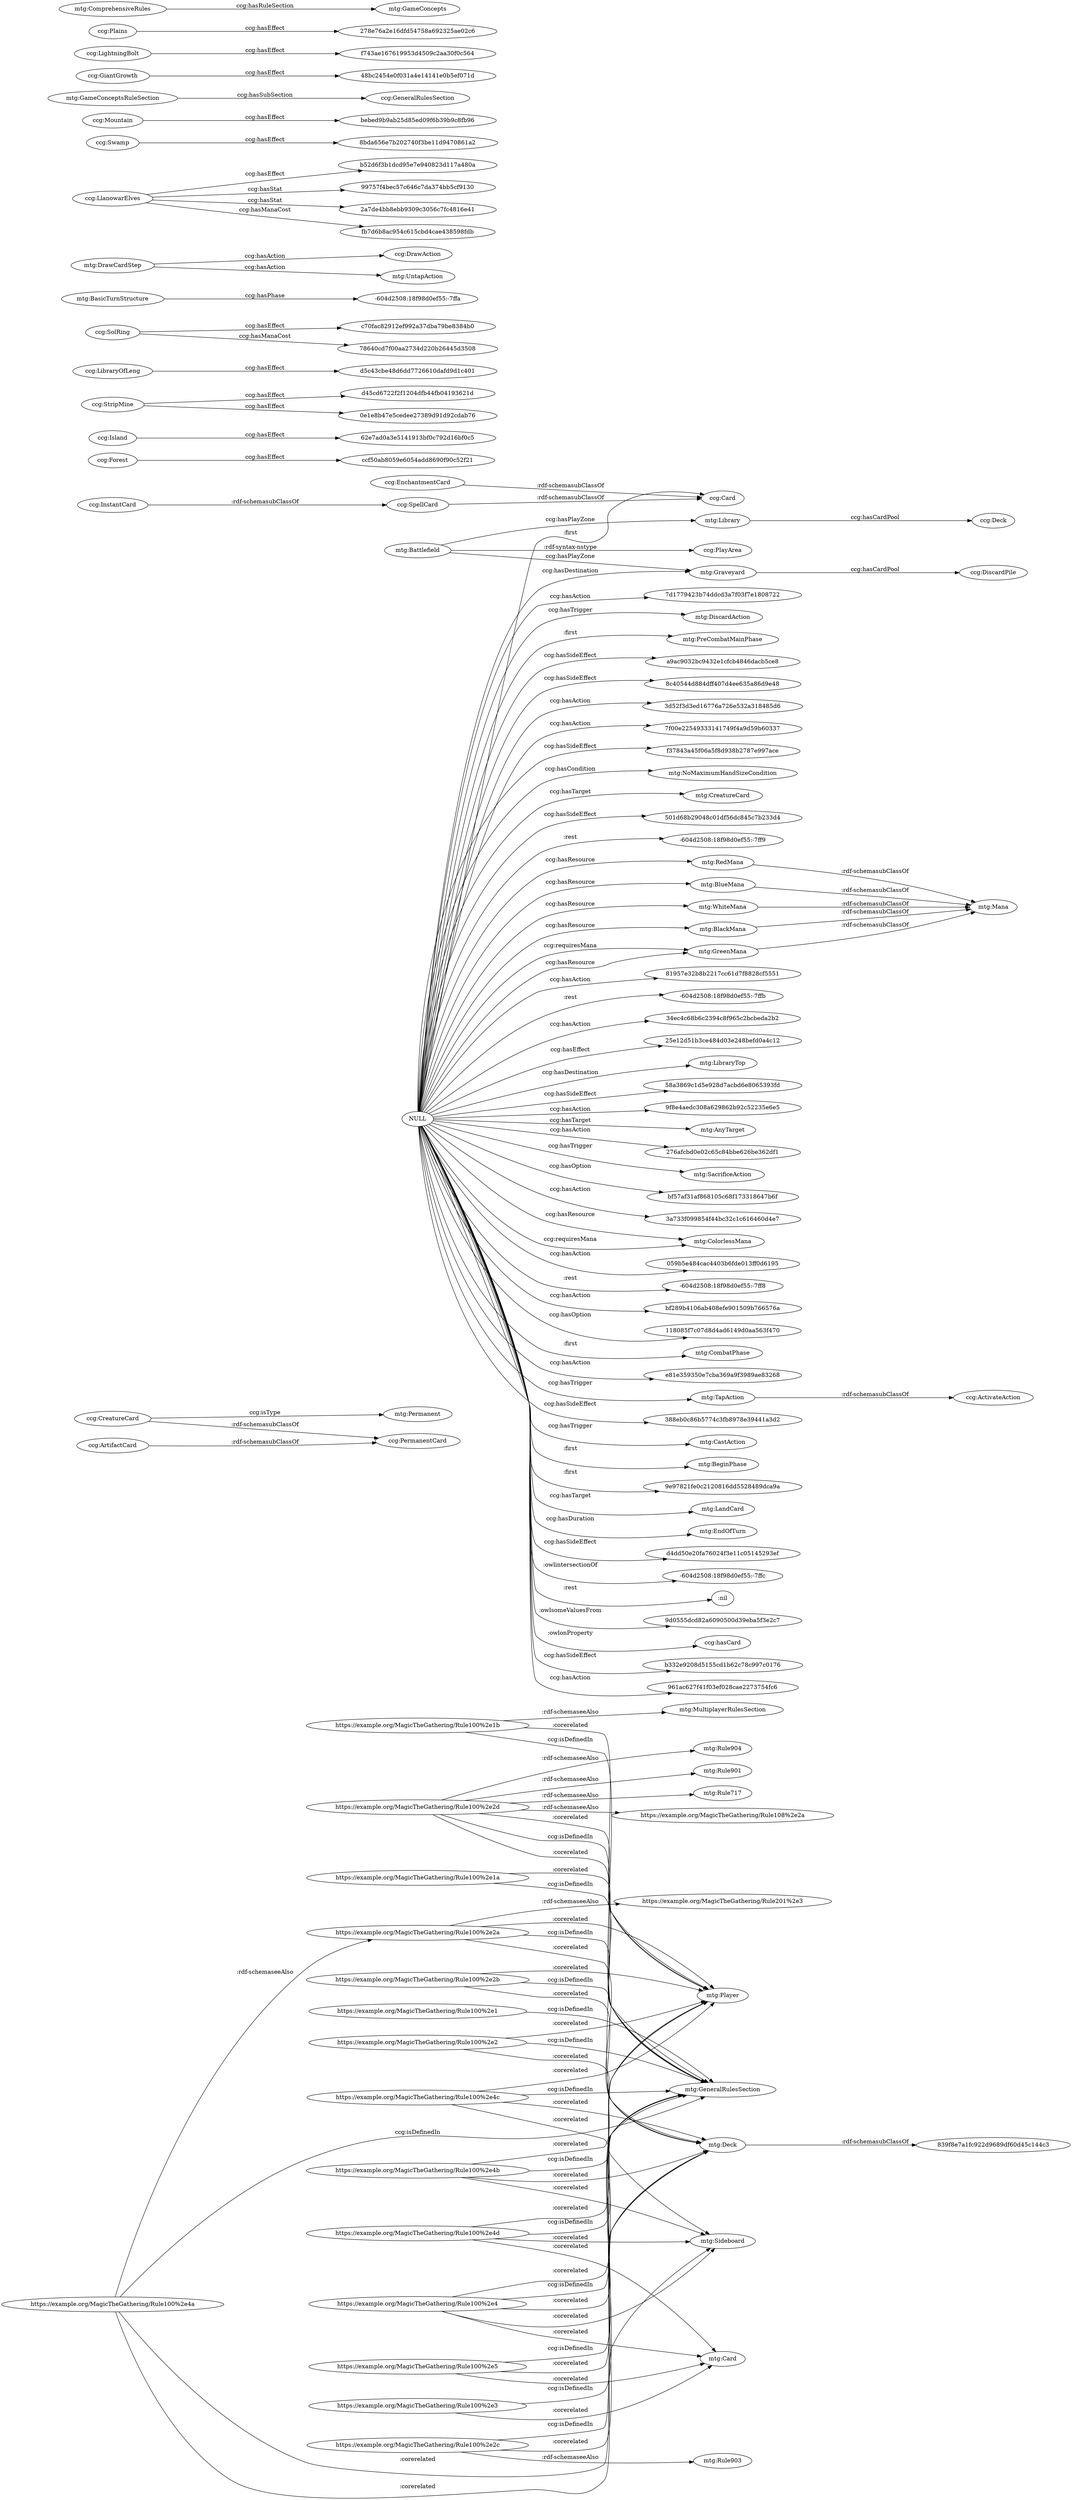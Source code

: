 digraph ar2dtool_diagram { 
rankdir=LR;
size="1501"
	"https://example.org/MagicTheGathering/Rule100%2e2" -> "mtg:Deck" [ label = ":corerelated" ];
	"https://example.org/MagicTheGathering/Rule100%2e2" -> "mtg:Player" [ label = ":corerelated" ];
	"https://example.org/MagicTheGathering/Rule100%2e2" -> "mtg:GeneralRulesSection" [ label = "ccg:isDefinedIn" ];
	"https://example.org/MagicTheGathering/Rule100%2e4a" -> "mtg:Deck" [ label = ":corerelated" ];
	"https://example.org/MagicTheGathering/Rule100%2e4a" -> "mtg:Sideboard" [ label = ":corerelated" ];
	"https://example.org/MagicTheGathering/Rule100%2e4a" -> "https://example.org/MagicTheGathering/Rule100%2e2a" [ label = ":rdf-schemaseeAlso" ];
	"https://example.org/MagicTheGathering/Rule100%2e4a" -> "mtg:GeneralRulesSection" [ label = "ccg:isDefinedIn" ];
	"ccg:CreatureCard" -> "mtg:Permanent" [ label = "ccg:isType" ];
	"ccg:CreatureCard" -> "ccg:PermanentCard" [ label = ":rdf-schemasubClassOf" ];
	"ccg:ArtifactCard" -> "ccg:PermanentCard" [ label = ":rdf-schemasubClassOf" ];
	"ccg:SpellCard" -> "ccg:Card" [ label = ":rdf-schemasubClassOf" ];
	"ccg:Forest" -> "ccf50ab8059e6054add8690f90c52f21" [ label = "ccg:hasEffect" ];
	"mtg:BlackMana" -> "mtg:Mana" [ label = ":rdf-schemasubClassOf" ];
	"ccg:Island" -> "62e7ad0a3e5141913bf0c792d16bf0c5" [ label = "ccg:hasEffect" ];
	"ccg:StripMine" -> "d45cd6722f2f1204dfb44fb04193621d" [ label = "ccg:hasEffect" ];
	"ccg:StripMine" -> "0e1e8b47e5cedee27389d91d92cdab76" [ label = "ccg:hasEffect" ];
	"ccg:EnchantmentCard" -> "ccg:Card" [ label = ":rdf-schemasubClassOf" ];
	"https://example.org/MagicTheGathering/Rule100%2e1" -> "mtg:GeneralRulesSection" [ label = "ccg:isDefinedIn" ];
	"https://example.org/MagicTheGathering/Rule100%2e1b" -> "mtg:Player" [ label = ":corerelated" ];
	"https://example.org/MagicTheGathering/Rule100%2e1b" -> "mtg:MultiplayerRulesSection" [ label = ":rdf-schemaseeAlso" ];
	"https://example.org/MagicTheGathering/Rule100%2e1b" -> "mtg:GeneralRulesSection" [ label = "ccg:isDefinedIn" ];
	"mtg:Library" -> "ccg:Deck" [ label = "ccg:hasCardPool" ];
	"ccg:LibraryOfLeng" -> "d5c43cbe48d6dd7726610dafd9d1c401" [ label = "ccg:hasEffect" ];
	"mtg:Battlefield" -> "mtg:Graveyard" [ label = "ccg:hasPlayZone" ];
	"mtg:Battlefield" -> "mtg:Library" [ label = "ccg:hasPlayZone" ];
	"mtg:Battlefield" -> "ccg:PlayArea" [ label = ":rdf-syntax-nstype" ];
	"ccg:SolRing" -> "c70fac82912ef992a37dba79be8384b0" [ label = "ccg:hasEffect" ];
	"ccg:SolRing" -> "78640cd7f00aa2734d220b26445d3508" [ label = "ccg:hasManaCost" ];
	"https://example.org/MagicTheGathering/Rule100%2e1a" -> "mtg:Player" [ label = ":corerelated" ];
	"https://example.org/MagicTheGathering/Rule100%2e1a" -> "mtg:GeneralRulesSection" [ label = "ccg:isDefinedIn" ];
	"https://example.org/MagicTheGathering/Rule100%2e2d" -> "mtg:Deck" [ label = ":corerelated" ];
	"https://example.org/MagicTheGathering/Rule100%2e2d" -> "mtg:Player" [ label = ":corerelated" ];
	"https://example.org/MagicTheGathering/Rule100%2e2d" -> "mtg:Rule904" [ label = ":rdf-schemaseeAlso" ];
	"https://example.org/MagicTheGathering/Rule100%2e2d" -> "mtg:Rule901" [ label = ":rdf-schemaseeAlso" ];
	"https://example.org/MagicTheGathering/Rule100%2e2d" -> "mtg:Rule717" [ label = ":rdf-schemaseeAlso" ];
	"https://example.org/MagicTheGathering/Rule100%2e2d" -> "https://example.org/MagicTheGathering/Rule108%2e2a" [ label = ":rdf-schemaseeAlso" ];
	"https://example.org/MagicTheGathering/Rule100%2e2d" -> "mtg:GeneralRulesSection" [ label = "ccg:isDefinedIn" ];
	"mtg:GreenMana" -> "mtg:Mana" [ label = ":rdf-schemasubClassOf" ];
	"mtg:BlueMana" -> "mtg:Mana" [ label = ":rdf-schemasubClassOf" ];
	"mtg:BasicTurnStructure" -> "-604d2508:18f98d0ef55:-7ffa" [ label = "ccg:hasPhase" ];
	"mtg:DrawCardStep" -> "ccg:DrawAction" [ label = "ccg:hasAction" ];
	"mtg:DrawCardStep" -> "mtg:UntapAction" [ label = "ccg:hasAction" ];
	"https://example.org/MagicTheGathering/Rule100%2e4d" -> "mtg:Card" [ label = ":corerelated" ];
	"https://example.org/MagicTheGathering/Rule100%2e4d" -> "mtg:Sideboard" [ label = ":corerelated" ];
	"https://example.org/MagicTheGathering/Rule100%2e4d" -> "mtg:Player" [ label = ":corerelated" ];
	"https://example.org/MagicTheGathering/Rule100%2e4d" -> "mtg:GeneralRulesSection" [ label = "ccg:isDefinedIn" ];
	"https://example.org/MagicTheGathering/Rule100%2e5" -> "mtg:Deck" [ label = ":corerelated" ];
	"https://example.org/MagicTheGathering/Rule100%2e5" -> "mtg:Card" [ label = ":corerelated" ];
	"https://example.org/MagicTheGathering/Rule100%2e5" -> "mtg:GeneralRulesSection" [ label = "ccg:isDefinedIn" ];
	"NULL" -> "25e12d51b3ce484d03e248befd0a4c12" [ label = "ccg:hasEffect" ];
	"NULL" -> "mtg:GreenMana" [ label = "ccg:hasResource" ];
	"NULL" -> "mtg:BlueMana" [ label = "ccg:hasResource" ];
	"NULL" -> "mtg:LibraryTop" [ label = "ccg:hasDestination" ];
	"NULL" -> "ccg:Card" [ label = ":first" ];
	"NULL" -> "58a3869c1d5e928d7acbd6e8065393fd" [ label = "ccg:hasSideEffect" ];
	"NULL" -> "9f8e4aedc308a629862b92c52235e6e5" [ label = "ccg:hasAction" ];
	"NULL" -> "mtg:AnyTarget" [ label = "ccg:hasTarget" ];
	"NULL" -> "276afcbd0e02c65c84bbe626be362df1" [ label = "ccg:hasAction" ];
	"NULL" -> "mtg:SacrificeAction" [ label = "ccg:hasTrigger" ];
	"NULL" -> "bf57af31af868105c68f173318647b6f" [ label = "ccg:hasOption" ];
	"NULL" -> "3a733f099854f44bc32c1c616460d4e7" [ label = "ccg:hasAction" ];
	"NULL" -> "mtg:ColorlessMana" [ label = "ccg:requiresMana" ];
	"NULL" -> "059b5e484cac4403b6fde013ff0d6195" [ label = "ccg:hasAction" ];
	"NULL" -> "-604d2508:18f98d0ef55:-7ff8" [ label = ":rest" ];
	"NULL" -> "bf289b4106ab408efe901509b766576a" [ label = "ccg:hasAction" ];
	"NULL" -> "118085f7c07d8d4ad6149d0aa563f470" [ label = "ccg:hasOption" ];
	"NULL" -> "mtg:Graveyard" [ label = "ccg:hasDestination" ];
	"NULL" -> "mtg:WhiteMana" [ label = "ccg:hasResource" ];
	"NULL" -> "mtg:CombatPhase" [ label = ":first" ];
	"NULL" -> "e81e359350e7cba369a9f3989ae83268" [ label = "ccg:hasAction" ];
	"NULL" -> "mtg:TapAction" [ label = "ccg:hasTrigger" ];
	"NULL" -> "388eb0c86b5774c3fb8978e39441a3d2" [ label = "ccg:hasSideEffect" ];
	"NULL" -> "mtg:CastAction" [ label = "ccg:hasTrigger" ];
	"NULL" -> "mtg:BeginPhase" [ label = ":first" ];
	"NULL" -> "9e97821fe0c2120816dd5528489dca9a" [ label = ":first" ];
	"NULL" -> "mtg:LandCard" [ label = "ccg:hasTarget" ];
	"NULL" -> "mtg:EndOfTurn" [ label = "ccg:hasDuration" ];
	"NULL" -> "d4dd50e20fa76024f3e11c05145293ef" [ label = "ccg:hasSideEffect" ];
	"NULL" -> "-604d2508:18f98d0ef55:-7ffc" [ label = ":owlintersectionOf" ];
	"NULL" -> ":nil" [ label = ":rest" ];
	"NULL" -> "mtg:BlackMana" [ label = "ccg:hasResource" ];
	"NULL" -> "9d0555dcd82a6090500d39eba5f3e2c7" [ label = ":owlsomeValuesFrom" ];
	"NULL" -> "ccg:hasCard" [ label = ":owlonProperty" ];
	"NULL" -> "b332e9208d5155cd1b62c78c997c0176" [ label = "ccg:hasSideEffect" ];
	"NULL" -> "mtg:ColorlessMana" [ label = "ccg:hasResource" ];
	"NULL" -> "961ac627f41f03ef028cae2273754fc6" [ label = "ccg:hasAction" ];
	"NULL" -> "7d1779423b74ddcd3a7f03f7e1808722" [ label = "ccg:hasAction" ];
	"NULL" -> "mtg:DiscardAction" [ label = "ccg:hasTrigger" ];
	"NULL" -> "mtg:RedMana" [ label = "ccg:hasResource" ];
	"NULL" -> "mtg:PreCombatMainPhase" [ label = ":first" ];
	"NULL" -> "a9ac9032bc9432e1cfcb4846dacb5ce8" [ label = "ccg:hasSideEffect" ];
	"NULL" -> "8c40544d884dff407d4ee635a86d9e48" [ label = "ccg:hasSideEffect" ];
	"NULL" -> "3d52f3d3ed16776a726e532a318485d6" [ label = "ccg:hasAction" ];
	"NULL" -> "mtg:GreenMana" [ label = "ccg:requiresMana" ];
	"NULL" -> "7f00e22549333141749f4a9d59b60337" [ label = "ccg:hasAction" ];
	"NULL" -> "f37843a45f06a5f8d938b2787e997ace" [ label = "ccg:hasSideEffect" ];
	"NULL" -> "mtg:NoMaximumHandSizeCondition" [ label = "ccg:hasCondition" ];
	"NULL" -> "mtg:CreatureCard" [ label = "ccg:hasTarget" ];
	"NULL" -> "501d68b29048c01df56dc845c7b233d4" [ label = "ccg:hasSideEffect" ];
	"NULL" -> "-604d2508:18f98d0ef55:-7ff9" [ label = ":rest" ];
	"NULL" -> "81957e32b8b2217cc61d7f8828cf5551" [ label = "ccg:hasAction" ];
	"NULL" -> "-604d2508:18f98d0ef55:-7ffb" [ label = ":rest" ];
	"NULL" -> "34ec4c68b6c2394c8f965c2bcbeda2b2" [ label = "ccg:hasAction" ];
	"https://example.org/MagicTheGathering/Rule100%2e2c" -> "mtg:Deck" [ label = ":corerelated" ];
	"https://example.org/MagicTheGathering/Rule100%2e2c" -> "mtg:Rule903" [ label = ":rdf-schemaseeAlso" ];
	"https://example.org/MagicTheGathering/Rule100%2e2c" -> "mtg:GeneralRulesSection" [ label = "ccg:isDefinedIn" ];
	"ccg:LlanowarElves" -> "b52d6f3b1dcd95e7e940823d117a480a" [ label = "ccg:hasEffect" ];
	"ccg:LlanowarElves" -> "99757f4bec57c646c7da374bb5cf9130" [ label = "ccg:hasStat" ];
	"ccg:LlanowarElves" -> "2a7de4bb8ebb9309c3056c7fc4816e41" [ label = "ccg:hasStat" ];
	"ccg:LlanowarElves" -> "fb7d6b8ac954c615cbd4cae438598fdb" [ label = "ccg:hasManaCost" ];
	"mtg:Graveyard" -> "ccg:DiscardPile" [ label = "ccg:hasCardPool" ];
	"mtg:WhiteMana" -> "mtg:Mana" [ label = ":rdf-schemasubClassOf" ];
	"mtg:Deck" -> "839f8e7a1fc922d9689df60d45c144c3" [ label = ":rdf-schemasubClassOf" ];
	"https://example.org/MagicTheGathering/Rule100%2e4c" -> "mtg:Deck" [ label = ":corerelated" ];
	"https://example.org/MagicTheGathering/Rule100%2e4c" -> "mtg:Sideboard" [ label = ":corerelated" ];
	"https://example.org/MagicTheGathering/Rule100%2e4c" -> "mtg:Player" [ label = ":corerelated" ];
	"https://example.org/MagicTheGathering/Rule100%2e4c" -> "mtg:GeneralRulesSection" [ label = "ccg:isDefinedIn" ];
	"https://example.org/MagicTheGathering/Rule100%2e4" -> "mtg:Deck" [ label = ":corerelated" ];
	"https://example.org/MagicTheGathering/Rule100%2e4" -> "mtg:Sideboard" [ label = ":corerelated" ];
	"https://example.org/MagicTheGathering/Rule100%2e4" -> "mtg:Player" [ label = ":corerelated" ];
	"https://example.org/MagicTheGathering/Rule100%2e4" -> "mtg:Card" [ label = ":corerelated" ];
	"https://example.org/MagicTheGathering/Rule100%2e4" -> "mtg:GeneralRulesSection" [ label = "ccg:isDefinedIn" ];
	"ccg:Swamp" -> "8bda656e7b202740f3be11d9470861a2" [ label = "ccg:hasEffect" ];
	"ccg:Mountain" -> "bebed9b9ab25d85ed09f6b39b9c8fb96" [ label = "ccg:hasEffect" ];
	"mtg:RedMana" -> "mtg:Mana" [ label = ":rdf-schemasubClassOf" ];
	"https://example.org/MagicTheGathering/Rule100%2e2b" -> "mtg:Deck" [ label = ":corerelated" ];
	"https://example.org/MagicTheGathering/Rule100%2e2b" -> "mtg:Player" [ label = ":corerelated" ];
	"https://example.org/MagicTheGathering/Rule100%2e2b" -> "mtg:GeneralRulesSection" [ label = "ccg:isDefinedIn" ];
	"mtg:GameConceptsRuleSection" -> "ccg:GeneralRulesSection" [ label = "ccg:hasSubSection" ];
	"ccg:GiantGrowth" -> "48bc2454e0f031a4e14141e0b5ef071d" [ label = "ccg:hasEffect" ];
	"ccg:LightningBolt" -> "f743ae167619953d4509c2aa30f0c564" [ label = "ccg:hasEffect" ];
	"ccg:Plains" -> "278e76a2e16dfd54758a692325ae02c6" [ label = "ccg:hasEffect" ];
	"https://example.org/MagicTheGathering/Rule100%2e4b" -> "mtg:Deck" [ label = ":corerelated" ];
	"https://example.org/MagicTheGathering/Rule100%2e4b" -> "mtg:Sideboard" [ label = ":corerelated" ];
	"https://example.org/MagicTheGathering/Rule100%2e4b" -> "mtg:Player" [ label = ":corerelated" ];
	"https://example.org/MagicTheGathering/Rule100%2e4b" -> "mtg:GeneralRulesSection" [ label = "ccg:isDefinedIn" ];
	"https://example.org/MagicTheGathering/Rule100%2e3" -> "mtg:Card" [ label = ":corerelated" ];
	"https://example.org/MagicTheGathering/Rule100%2e3" -> "mtg:GeneralRulesSection" [ label = "ccg:isDefinedIn" ];
	"mtg:ComprehensiveRules" -> "mtg:GameConcepts" [ label = "ccg:hasRuleSection" ];
	"https://example.org/MagicTheGathering/Rule100%2e2a" -> "mtg:Deck" [ label = ":corerelated" ];
	"https://example.org/MagicTheGathering/Rule100%2e2a" -> "mtg:Player" [ label = ":corerelated" ];
	"https://example.org/MagicTheGathering/Rule100%2e2a" -> "https://example.org/MagicTheGathering/Rule201%2e3" [ label = ":rdf-schemaseeAlso" ];
	"https://example.org/MagicTheGathering/Rule100%2e2a" -> "mtg:GeneralRulesSection" [ label = "ccg:isDefinedIn" ];
	"ccg:InstantCard" -> "ccg:SpellCard" [ label = ":rdf-schemasubClassOf" ];
	"mtg:TapAction" -> "ccg:ActivateAction" [ label = ":rdf-schemasubClassOf" ];

}
